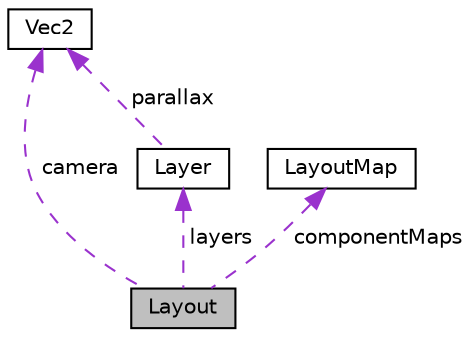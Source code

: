 digraph "Layout"
{
 // LATEX_PDF_SIZE
  edge [fontname="Helvetica",fontsize="10",labelfontname="Helvetica",labelfontsize="10"];
  node [fontname="Helvetica",fontsize="10",shape=record];
  Node1 [label="Layout",height=0.2,width=0.4,color="black", fillcolor="grey75", style="filled", fontcolor="black",tooltip=" "];
  Node2 -> Node1 [dir="back",color="darkorchid3",fontsize="10",style="dashed",label=" camera" ,fontname="Helvetica"];
  Node2 [label="Vec2",height=0.2,width=0.4,color="black", fillcolor="white", style="filled",URL="$struct_vec2.html",tooltip=" "];
  Node3 -> Node1 [dir="back",color="darkorchid3",fontsize="10",style="dashed",label=" layers" ,fontname="Helvetica"];
  Node3 [label="Layer",height=0.2,width=0.4,color="black", fillcolor="white", style="filled",URL="$struct_layer.html",tooltip=" "];
  Node2 -> Node3 [dir="back",color="darkorchid3",fontsize="10",style="dashed",label=" parallax" ,fontname="Helvetica"];
  Node4 -> Node1 [dir="back",color="darkorchid3",fontsize="10",style="dashed",label=" componentMaps" ,fontname="Helvetica"];
  Node4 [label="LayoutMap",height=0.2,width=0.4,color="black", fillcolor="white", style="filled",URL="$struct_layout_map.html",tooltip=" "];
}
